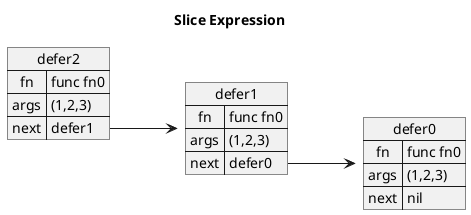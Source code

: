 @startuml
title "Slice Expression"
left to right direction

map defer0 {
    fn => func fn0
    args => (1,2,3)
    next => nil
}

map defer1 {
    fn => func fn0
    args => (1,2,3)
    next => defer0
}

map defer2 {
    fn => func fn0
    args => (1,2,3)
    next => defer1
}

defer1::next --> defer0
defer2::next --> defer1

@enduml